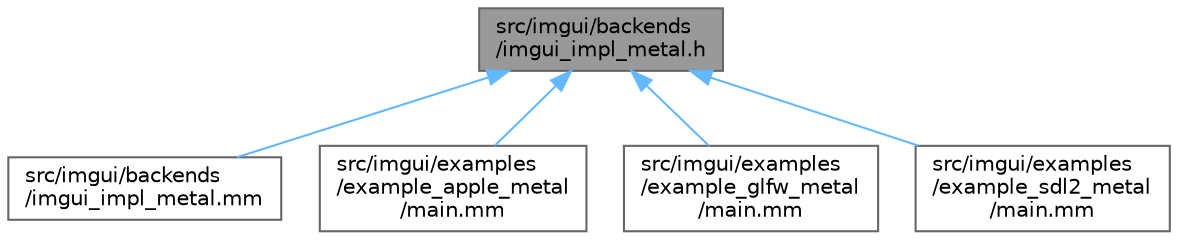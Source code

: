 digraph "src/imgui/backends/imgui_impl_metal.h"
{
 // LATEX_PDF_SIZE
  bgcolor="transparent";
  edge [fontname=Helvetica,fontsize=10,labelfontname=Helvetica,labelfontsize=10];
  node [fontname=Helvetica,fontsize=10,shape=box,height=0.2,width=0.4];
  Node1 [id="Node000001",label="src/imgui/backends\l/imgui_impl_metal.h",height=0.2,width=0.4,color="gray40", fillcolor="grey60", style="filled", fontcolor="black",tooltip=" "];
  Node1 -> Node2 [id="edge1_Node000001_Node000002",dir="back",color="steelblue1",style="solid",tooltip=" "];
  Node2 [id="Node000002",label="src/imgui/backends\l/imgui_impl_metal.mm",height=0.2,width=0.4,color="grey40", fillcolor="white", style="filled",URL="$imgui__impl__metal_8mm.html",tooltip=" "];
  Node1 -> Node3 [id="edge2_Node000001_Node000003",dir="back",color="steelblue1",style="solid",tooltip=" "];
  Node3 [id="Node000003",label="src/imgui/examples\l/example_apple_metal\l/main.mm",height=0.2,width=0.4,color="grey40", fillcolor="white", style="filled",URL="$example__apple__metal_2main_8mm.html",tooltip=" "];
  Node1 -> Node4 [id="edge3_Node000001_Node000004",dir="back",color="steelblue1",style="solid",tooltip=" "];
  Node4 [id="Node000004",label="src/imgui/examples\l/example_glfw_metal\l/main.mm",height=0.2,width=0.4,color="grey40", fillcolor="white", style="filled",URL="$example__glfw__metal_2main_8mm.html",tooltip=" "];
  Node1 -> Node5 [id="edge4_Node000001_Node000005",dir="back",color="steelblue1",style="solid",tooltip=" "];
  Node5 [id="Node000005",label="src/imgui/examples\l/example_sdl2_metal\l/main.mm",height=0.2,width=0.4,color="grey40", fillcolor="white", style="filled",URL="$example__sdl2__metal_2main_8mm.html",tooltip=" "];
}
